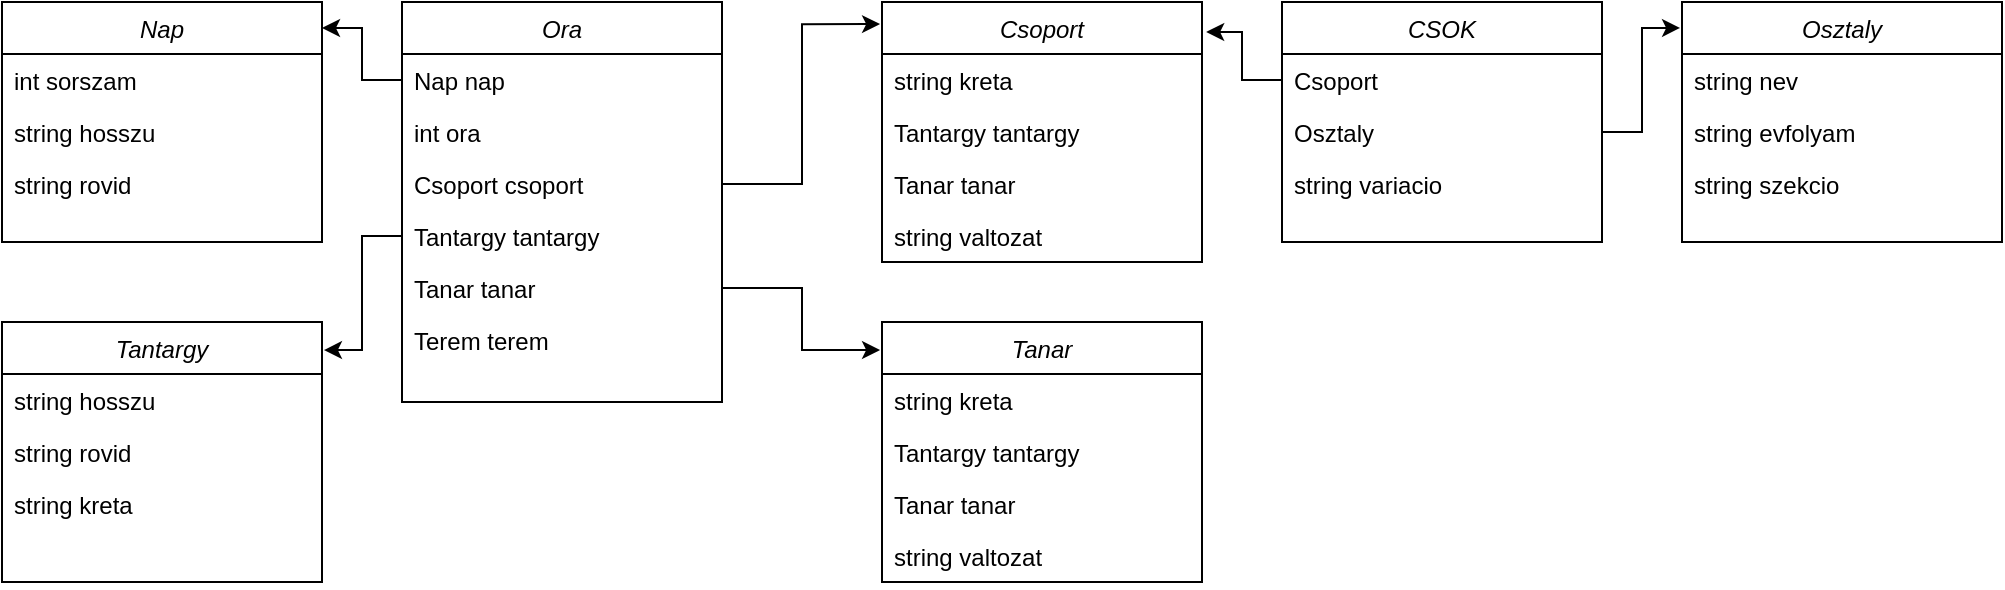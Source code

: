 <mxfile version="15.7.3" type="github">
  <diagram id="C5RBs43oDa-KdzZeNtuy" name="Page-1">
    <mxGraphModel dx="700" dy="784" grid="1" gridSize="10" guides="1" tooltips="1" connect="1" arrows="1" fold="1" page="1" pageScale="1" pageWidth="827" pageHeight="1169" math="0" shadow="0">
      <root>
        <mxCell id="WIyWlLk6GJQsqaUBKTNV-0" />
        <mxCell id="WIyWlLk6GJQsqaUBKTNV-1" parent="WIyWlLk6GJQsqaUBKTNV-0" />
        <mxCell id="zkfFHV4jXpPFQw0GAbJ--0" value="Ora" style="swimlane;fontStyle=2;align=center;verticalAlign=top;childLayout=stackLayout;horizontal=1;startSize=26;horizontalStack=0;resizeParent=1;resizeLast=0;collapsible=1;marginBottom=0;rounded=0;shadow=0;strokeWidth=1;" parent="WIyWlLk6GJQsqaUBKTNV-1" vertex="1">
          <mxGeometry x="280" y="40" width="160" height="200" as="geometry">
            <mxRectangle x="220" y="120" width="160" height="26" as="alternateBounds" />
          </mxGeometry>
        </mxCell>
        <mxCell id="zkfFHV4jXpPFQw0GAbJ--1" value="Nap nap" style="text;align=left;verticalAlign=top;spacingLeft=4;spacingRight=4;overflow=hidden;rotatable=0;points=[[0,0.5],[1,0.5]];portConstraint=eastwest;" parent="zkfFHV4jXpPFQw0GAbJ--0" vertex="1">
          <mxGeometry y="26" width="160" height="26" as="geometry" />
        </mxCell>
        <mxCell id="zkfFHV4jXpPFQw0GAbJ--2" value="int ora" style="text;align=left;verticalAlign=top;spacingLeft=4;spacingRight=4;overflow=hidden;rotatable=0;points=[[0,0.5],[1,0.5]];portConstraint=eastwest;rounded=0;shadow=0;html=0;" parent="zkfFHV4jXpPFQw0GAbJ--0" vertex="1">
          <mxGeometry y="52" width="160" height="26" as="geometry" />
        </mxCell>
        <mxCell id="Y3wqbnId69T5hqas6n-A-0" value="Csoport csoport" style="text;align=left;verticalAlign=top;spacingLeft=4;spacingRight=4;overflow=hidden;rotatable=0;points=[[0,0.5],[1,0.5]];portConstraint=eastwest;rounded=0;shadow=0;html=0;" vertex="1" parent="zkfFHV4jXpPFQw0GAbJ--0">
          <mxGeometry y="78" width="160" height="26" as="geometry" />
        </mxCell>
        <mxCell id="Y3wqbnId69T5hqas6n-A-1" value="Tantargy tantargy" style="text;align=left;verticalAlign=top;spacingLeft=4;spacingRight=4;overflow=hidden;rotatable=0;points=[[0,0.5],[1,0.5]];portConstraint=eastwest;rounded=0;shadow=0;html=0;" vertex="1" parent="zkfFHV4jXpPFQw0GAbJ--0">
          <mxGeometry y="104" width="160" height="26" as="geometry" />
        </mxCell>
        <mxCell id="Y3wqbnId69T5hqas6n-A-2" value="Tanar tanar&#xa;" style="text;align=left;verticalAlign=top;spacingLeft=4;spacingRight=4;overflow=hidden;rotatable=0;points=[[0,0.5],[1,0.5]];portConstraint=eastwest;rounded=0;shadow=0;html=0;" vertex="1" parent="zkfFHV4jXpPFQw0GAbJ--0">
          <mxGeometry y="130" width="160" height="26" as="geometry" />
        </mxCell>
        <mxCell id="Y3wqbnId69T5hqas6n-A-3" value="Terem terem&#xa;" style="text;align=left;verticalAlign=top;spacingLeft=4;spacingRight=4;overflow=hidden;rotatable=0;points=[[0,0.5],[1,0.5]];portConstraint=eastwest;rounded=0;shadow=0;html=0;" vertex="1" parent="zkfFHV4jXpPFQw0GAbJ--0">
          <mxGeometry y="156" width="160" height="26" as="geometry" />
        </mxCell>
        <mxCell id="Y3wqbnId69T5hqas6n-A-4" value="Nap" style="swimlane;fontStyle=2;align=center;verticalAlign=top;childLayout=stackLayout;horizontal=1;startSize=26;horizontalStack=0;resizeParent=1;resizeLast=0;collapsible=1;marginBottom=0;rounded=0;shadow=0;strokeWidth=1;" vertex="1" parent="WIyWlLk6GJQsqaUBKTNV-1">
          <mxGeometry x="80" y="40" width="160" height="120" as="geometry">
            <mxRectangle x="220" y="120" width="160" height="26" as="alternateBounds" />
          </mxGeometry>
        </mxCell>
        <mxCell id="Y3wqbnId69T5hqas6n-A-5" value="int sorszam" style="text;align=left;verticalAlign=top;spacingLeft=4;spacingRight=4;overflow=hidden;rotatable=0;points=[[0,0.5],[1,0.5]];portConstraint=eastwest;" vertex="1" parent="Y3wqbnId69T5hqas6n-A-4">
          <mxGeometry y="26" width="160" height="26" as="geometry" />
        </mxCell>
        <mxCell id="Y3wqbnId69T5hqas6n-A-6" value="string hosszu" style="text;align=left;verticalAlign=top;spacingLeft=4;spacingRight=4;overflow=hidden;rotatable=0;points=[[0,0.5],[1,0.5]];portConstraint=eastwest;rounded=0;shadow=0;html=0;" vertex="1" parent="Y3wqbnId69T5hqas6n-A-4">
          <mxGeometry y="52" width="160" height="26" as="geometry" />
        </mxCell>
        <mxCell id="Y3wqbnId69T5hqas6n-A-7" value="string rovid" style="text;align=left;verticalAlign=top;spacingLeft=4;spacingRight=4;overflow=hidden;rotatable=0;points=[[0,0.5],[1,0.5]];portConstraint=eastwest;rounded=0;shadow=0;html=0;" vertex="1" parent="Y3wqbnId69T5hqas6n-A-4">
          <mxGeometry y="78" width="160" height="26" as="geometry" />
        </mxCell>
        <mxCell id="Y3wqbnId69T5hqas6n-A-12" value="" style="endArrow=classic;html=1;rounded=0;exitX=0;exitY=0.5;exitDx=0;exitDy=0;entryX=1;entryY=0.108;entryDx=0;entryDy=0;entryPerimeter=0;edgeStyle=orthogonalEdgeStyle;" edge="1" parent="WIyWlLk6GJQsqaUBKTNV-1" source="zkfFHV4jXpPFQw0GAbJ--1" target="Y3wqbnId69T5hqas6n-A-4">
          <mxGeometry width="50" height="50" relative="1" as="geometry">
            <mxPoint x="400" y="430" as="sourcePoint" />
            <mxPoint x="450" y="380" as="targetPoint" />
          </mxGeometry>
        </mxCell>
        <mxCell id="Y3wqbnId69T5hqas6n-A-13" value="Osztaly" style="swimlane;fontStyle=2;align=center;verticalAlign=top;childLayout=stackLayout;horizontal=1;startSize=26;horizontalStack=0;resizeParent=1;resizeLast=0;collapsible=1;marginBottom=0;rounded=0;shadow=0;strokeWidth=1;" vertex="1" parent="WIyWlLk6GJQsqaUBKTNV-1">
          <mxGeometry x="920" y="40" width="160" height="120" as="geometry">
            <mxRectangle x="220" y="120" width="160" height="26" as="alternateBounds" />
          </mxGeometry>
        </mxCell>
        <mxCell id="Y3wqbnId69T5hqas6n-A-14" value="string nev" style="text;align=left;verticalAlign=top;spacingLeft=4;spacingRight=4;overflow=hidden;rotatable=0;points=[[0,0.5],[1,0.5]];portConstraint=eastwest;" vertex="1" parent="Y3wqbnId69T5hqas6n-A-13">
          <mxGeometry y="26" width="160" height="26" as="geometry" />
        </mxCell>
        <mxCell id="Y3wqbnId69T5hqas6n-A-15" value="string evfolyam" style="text;align=left;verticalAlign=top;spacingLeft=4;spacingRight=4;overflow=hidden;rotatable=0;points=[[0,0.5],[1,0.5]];portConstraint=eastwest;rounded=0;shadow=0;html=0;" vertex="1" parent="Y3wqbnId69T5hqas6n-A-13">
          <mxGeometry y="52" width="160" height="26" as="geometry" />
        </mxCell>
        <mxCell id="Y3wqbnId69T5hqas6n-A-16" value="string szekcio" style="text;align=left;verticalAlign=top;spacingLeft=4;spacingRight=4;overflow=hidden;rotatable=0;points=[[0,0.5],[1,0.5]];portConstraint=eastwest;rounded=0;shadow=0;html=0;" vertex="1" parent="Y3wqbnId69T5hqas6n-A-13">
          <mxGeometry y="78" width="160" height="26" as="geometry" />
        </mxCell>
        <mxCell id="Y3wqbnId69T5hqas6n-A-17" value="Csoport" style="swimlane;fontStyle=2;align=center;verticalAlign=top;childLayout=stackLayout;horizontal=1;startSize=26;horizontalStack=0;resizeParent=1;resizeLast=0;collapsible=1;marginBottom=0;rounded=0;shadow=0;strokeWidth=1;" vertex="1" parent="WIyWlLk6GJQsqaUBKTNV-1">
          <mxGeometry x="520" y="40" width="160" height="130" as="geometry">
            <mxRectangle x="220" y="120" width="160" height="26" as="alternateBounds" />
          </mxGeometry>
        </mxCell>
        <mxCell id="Y3wqbnId69T5hqas6n-A-18" value="string kreta" style="text;align=left;verticalAlign=top;spacingLeft=4;spacingRight=4;overflow=hidden;rotatable=0;points=[[0,0.5],[1,0.5]];portConstraint=eastwest;" vertex="1" parent="Y3wqbnId69T5hqas6n-A-17">
          <mxGeometry y="26" width="160" height="26" as="geometry" />
        </mxCell>
        <mxCell id="Y3wqbnId69T5hqas6n-A-19" value="Tantargy tantargy" style="text;align=left;verticalAlign=top;spacingLeft=4;spacingRight=4;overflow=hidden;rotatable=0;points=[[0,0.5],[1,0.5]];portConstraint=eastwest;rounded=0;shadow=0;html=0;" vertex="1" parent="Y3wqbnId69T5hqas6n-A-17">
          <mxGeometry y="52" width="160" height="26" as="geometry" />
        </mxCell>
        <mxCell id="Y3wqbnId69T5hqas6n-A-20" value="Tanar tanar" style="text;align=left;verticalAlign=top;spacingLeft=4;spacingRight=4;overflow=hidden;rotatable=0;points=[[0,0.5],[1,0.5]];portConstraint=eastwest;rounded=0;shadow=0;html=0;" vertex="1" parent="Y3wqbnId69T5hqas6n-A-17">
          <mxGeometry y="78" width="160" height="26" as="geometry" />
        </mxCell>
        <mxCell id="Y3wqbnId69T5hqas6n-A-21" value="string valtozat" style="text;align=left;verticalAlign=top;spacingLeft=4;spacingRight=4;overflow=hidden;rotatable=0;points=[[0,0.5],[1,0.5]];portConstraint=eastwest;rounded=0;shadow=0;html=0;" vertex="1" parent="Y3wqbnId69T5hqas6n-A-17">
          <mxGeometry y="104" width="160" height="26" as="geometry" />
        </mxCell>
        <mxCell id="Y3wqbnId69T5hqas6n-A-22" value="Tantargy" style="swimlane;fontStyle=2;align=center;verticalAlign=top;childLayout=stackLayout;horizontal=1;startSize=26;horizontalStack=0;resizeParent=1;resizeLast=0;collapsible=1;marginBottom=0;rounded=0;shadow=0;strokeWidth=1;" vertex="1" parent="WIyWlLk6GJQsqaUBKTNV-1">
          <mxGeometry x="80" y="200" width="160" height="130" as="geometry">
            <mxRectangle x="220" y="120" width="160" height="26" as="alternateBounds" />
          </mxGeometry>
        </mxCell>
        <mxCell id="Y3wqbnId69T5hqas6n-A-23" value="string hosszu" style="text;align=left;verticalAlign=top;spacingLeft=4;spacingRight=4;overflow=hidden;rotatable=0;points=[[0,0.5],[1,0.5]];portConstraint=eastwest;" vertex="1" parent="Y3wqbnId69T5hqas6n-A-22">
          <mxGeometry y="26" width="160" height="26" as="geometry" />
        </mxCell>
        <mxCell id="Y3wqbnId69T5hqas6n-A-24" value="string rovid" style="text;align=left;verticalAlign=top;spacingLeft=4;spacingRight=4;overflow=hidden;rotatable=0;points=[[0,0.5],[1,0.5]];portConstraint=eastwest;rounded=0;shadow=0;html=0;" vertex="1" parent="Y3wqbnId69T5hqas6n-A-22">
          <mxGeometry y="52" width="160" height="26" as="geometry" />
        </mxCell>
        <mxCell id="Y3wqbnId69T5hqas6n-A-25" value="string kreta" style="text;align=left;verticalAlign=top;spacingLeft=4;spacingRight=4;overflow=hidden;rotatable=0;points=[[0,0.5],[1,0.5]];portConstraint=eastwest;rounded=0;shadow=0;html=0;" vertex="1" parent="Y3wqbnId69T5hqas6n-A-22">
          <mxGeometry y="78" width="160" height="26" as="geometry" />
        </mxCell>
        <mxCell id="Y3wqbnId69T5hqas6n-A-28" style="edgeStyle=orthogonalEdgeStyle;rounded=0;orthogonalLoop=1;jettySize=auto;html=1;exitX=0;exitY=0.5;exitDx=0;exitDy=0;entryX=1.006;entryY=0.108;entryDx=0;entryDy=0;entryPerimeter=0;" edge="1" parent="WIyWlLk6GJQsqaUBKTNV-1" source="Y3wqbnId69T5hqas6n-A-1" target="Y3wqbnId69T5hqas6n-A-22">
          <mxGeometry relative="1" as="geometry" />
        </mxCell>
        <mxCell id="Y3wqbnId69T5hqas6n-A-29" style="edgeStyle=orthogonalEdgeStyle;rounded=0;orthogonalLoop=1;jettySize=auto;html=1;exitX=1;exitY=0.5;exitDx=0;exitDy=0;entryX=-0.006;entryY=0.085;entryDx=0;entryDy=0;entryPerimeter=0;" edge="1" parent="WIyWlLk6GJQsqaUBKTNV-1" source="Y3wqbnId69T5hqas6n-A-0" target="Y3wqbnId69T5hqas6n-A-17">
          <mxGeometry relative="1" as="geometry" />
        </mxCell>
        <mxCell id="Y3wqbnId69T5hqas6n-A-30" value="Tanar" style="swimlane;fontStyle=2;align=center;verticalAlign=top;childLayout=stackLayout;horizontal=1;startSize=26;horizontalStack=0;resizeParent=1;resizeLast=0;collapsible=1;marginBottom=0;rounded=0;shadow=0;strokeWidth=1;" vertex="1" parent="WIyWlLk6GJQsqaUBKTNV-1">
          <mxGeometry x="520" y="200" width="160" height="130" as="geometry">
            <mxRectangle x="220" y="120" width="160" height="26" as="alternateBounds" />
          </mxGeometry>
        </mxCell>
        <mxCell id="Y3wqbnId69T5hqas6n-A-31" value="string kreta" style="text;align=left;verticalAlign=top;spacingLeft=4;spacingRight=4;overflow=hidden;rotatable=0;points=[[0,0.5],[1,0.5]];portConstraint=eastwest;" vertex="1" parent="Y3wqbnId69T5hqas6n-A-30">
          <mxGeometry y="26" width="160" height="26" as="geometry" />
        </mxCell>
        <mxCell id="Y3wqbnId69T5hqas6n-A-32" value="Tantargy tantargy" style="text;align=left;verticalAlign=top;spacingLeft=4;spacingRight=4;overflow=hidden;rotatable=0;points=[[0,0.5],[1,0.5]];portConstraint=eastwest;rounded=0;shadow=0;html=0;" vertex="1" parent="Y3wqbnId69T5hqas6n-A-30">
          <mxGeometry y="52" width="160" height="26" as="geometry" />
        </mxCell>
        <mxCell id="Y3wqbnId69T5hqas6n-A-33" value="Tanar tanar" style="text;align=left;verticalAlign=top;spacingLeft=4;spacingRight=4;overflow=hidden;rotatable=0;points=[[0,0.5],[1,0.5]];portConstraint=eastwest;rounded=0;shadow=0;html=0;" vertex="1" parent="Y3wqbnId69T5hqas6n-A-30">
          <mxGeometry y="78" width="160" height="26" as="geometry" />
        </mxCell>
        <mxCell id="Y3wqbnId69T5hqas6n-A-34" value="string valtozat" style="text;align=left;verticalAlign=top;spacingLeft=4;spacingRight=4;overflow=hidden;rotatable=0;points=[[0,0.5],[1,0.5]];portConstraint=eastwest;rounded=0;shadow=0;html=0;" vertex="1" parent="Y3wqbnId69T5hqas6n-A-30">
          <mxGeometry y="104" width="160" height="26" as="geometry" />
        </mxCell>
        <mxCell id="Y3wqbnId69T5hqas6n-A-35" value="CSOK" style="swimlane;fontStyle=2;align=center;verticalAlign=top;childLayout=stackLayout;horizontal=1;startSize=26;horizontalStack=0;resizeParent=1;resizeLast=0;collapsible=1;marginBottom=0;rounded=0;shadow=0;strokeWidth=1;" vertex="1" parent="WIyWlLk6GJQsqaUBKTNV-1">
          <mxGeometry x="720" y="40" width="160" height="120" as="geometry">
            <mxRectangle x="220" y="120" width="160" height="26" as="alternateBounds" />
          </mxGeometry>
        </mxCell>
        <mxCell id="Y3wqbnId69T5hqas6n-A-36" value="Csoport" style="text;align=left;verticalAlign=top;spacingLeft=4;spacingRight=4;overflow=hidden;rotatable=0;points=[[0,0.5],[1,0.5]];portConstraint=eastwest;" vertex="1" parent="Y3wqbnId69T5hqas6n-A-35">
          <mxGeometry y="26" width="160" height="26" as="geometry" />
        </mxCell>
        <mxCell id="Y3wqbnId69T5hqas6n-A-37" value="Osztaly" style="text;align=left;verticalAlign=top;spacingLeft=4;spacingRight=4;overflow=hidden;rotatable=0;points=[[0,0.5],[1,0.5]];portConstraint=eastwest;rounded=0;shadow=0;html=0;" vertex="1" parent="Y3wqbnId69T5hqas6n-A-35">
          <mxGeometry y="52" width="160" height="26" as="geometry" />
        </mxCell>
        <mxCell id="Y3wqbnId69T5hqas6n-A-38" value="string variacio" style="text;align=left;verticalAlign=top;spacingLeft=4;spacingRight=4;overflow=hidden;rotatable=0;points=[[0,0.5],[1,0.5]];portConstraint=eastwest;rounded=0;shadow=0;html=0;" vertex="1" parent="Y3wqbnId69T5hqas6n-A-35">
          <mxGeometry y="78" width="160" height="26" as="geometry" />
        </mxCell>
        <mxCell id="Y3wqbnId69T5hqas6n-A-39" style="edgeStyle=orthogonalEdgeStyle;rounded=0;orthogonalLoop=1;jettySize=auto;html=1;exitX=0;exitY=0.5;exitDx=0;exitDy=0;entryX=1.013;entryY=0.115;entryDx=0;entryDy=0;entryPerimeter=0;" edge="1" parent="WIyWlLk6GJQsqaUBKTNV-1" source="Y3wqbnId69T5hqas6n-A-36" target="Y3wqbnId69T5hqas6n-A-17">
          <mxGeometry relative="1" as="geometry" />
        </mxCell>
        <mxCell id="Y3wqbnId69T5hqas6n-A-40" style="edgeStyle=orthogonalEdgeStyle;rounded=0;orthogonalLoop=1;jettySize=auto;html=1;exitX=1;exitY=0.5;exitDx=0;exitDy=0;entryX=-0.006;entryY=0.108;entryDx=0;entryDy=0;entryPerimeter=0;" edge="1" parent="WIyWlLk6GJQsqaUBKTNV-1" source="Y3wqbnId69T5hqas6n-A-37" target="Y3wqbnId69T5hqas6n-A-13">
          <mxGeometry relative="1" as="geometry" />
        </mxCell>
        <mxCell id="Y3wqbnId69T5hqas6n-A-41" style="edgeStyle=orthogonalEdgeStyle;rounded=0;orthogonalLoop=1;jettySize=auto;html=1;exitX=1;exitY=0.5;exitDx=0;exitDy=0;entryX=-0.006;entryY=0.108;entryDx=0;entryDy=0;entryPerimeter=0;" edge="1" parent="WIyWlLk6GJQsqaUBKTNV-1" source="Y3wqbnId69T5hqas6n-A-2" target="Y3wqbnId69T5hqas6n-A-30">
          <mxGeometry relative="1" as="geometry" />
        </mxCell>
      </root>
    </mxGraphModel>
  </diagram>
</mxfile>
